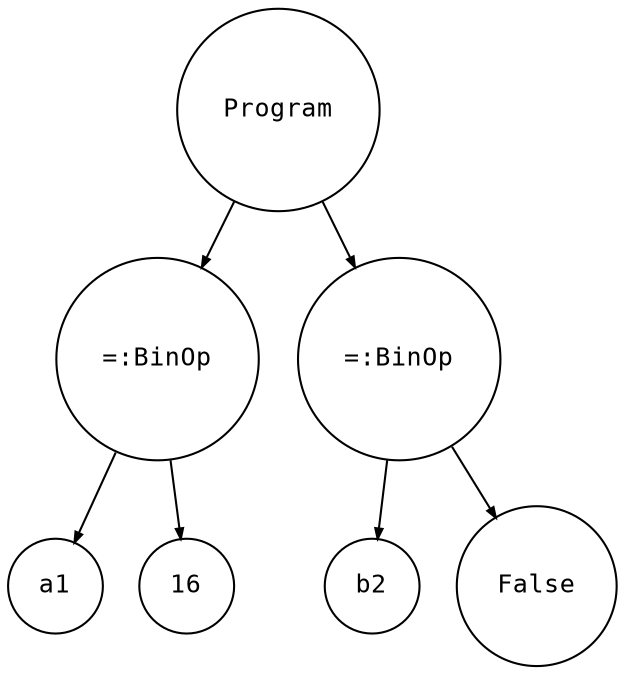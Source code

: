digraph astgraph {
    node [shape=circle, fontsize=12, fontname="Courier", height=.1];
    ranksep=.3;
    edge [arrowsize=.5]
    node1 [label="=:BinOp"]
    Program -> node1
    node2 [label="a1"]
    node1 -> node2
    node3 [label="16"]
    node1 -> node3
    node4 [label="=:BinOp"]
    Program -> node4
    node5 [label="b2"]
    node4 -> node5
    node6 [label="False"]
    node4 -> node6
}